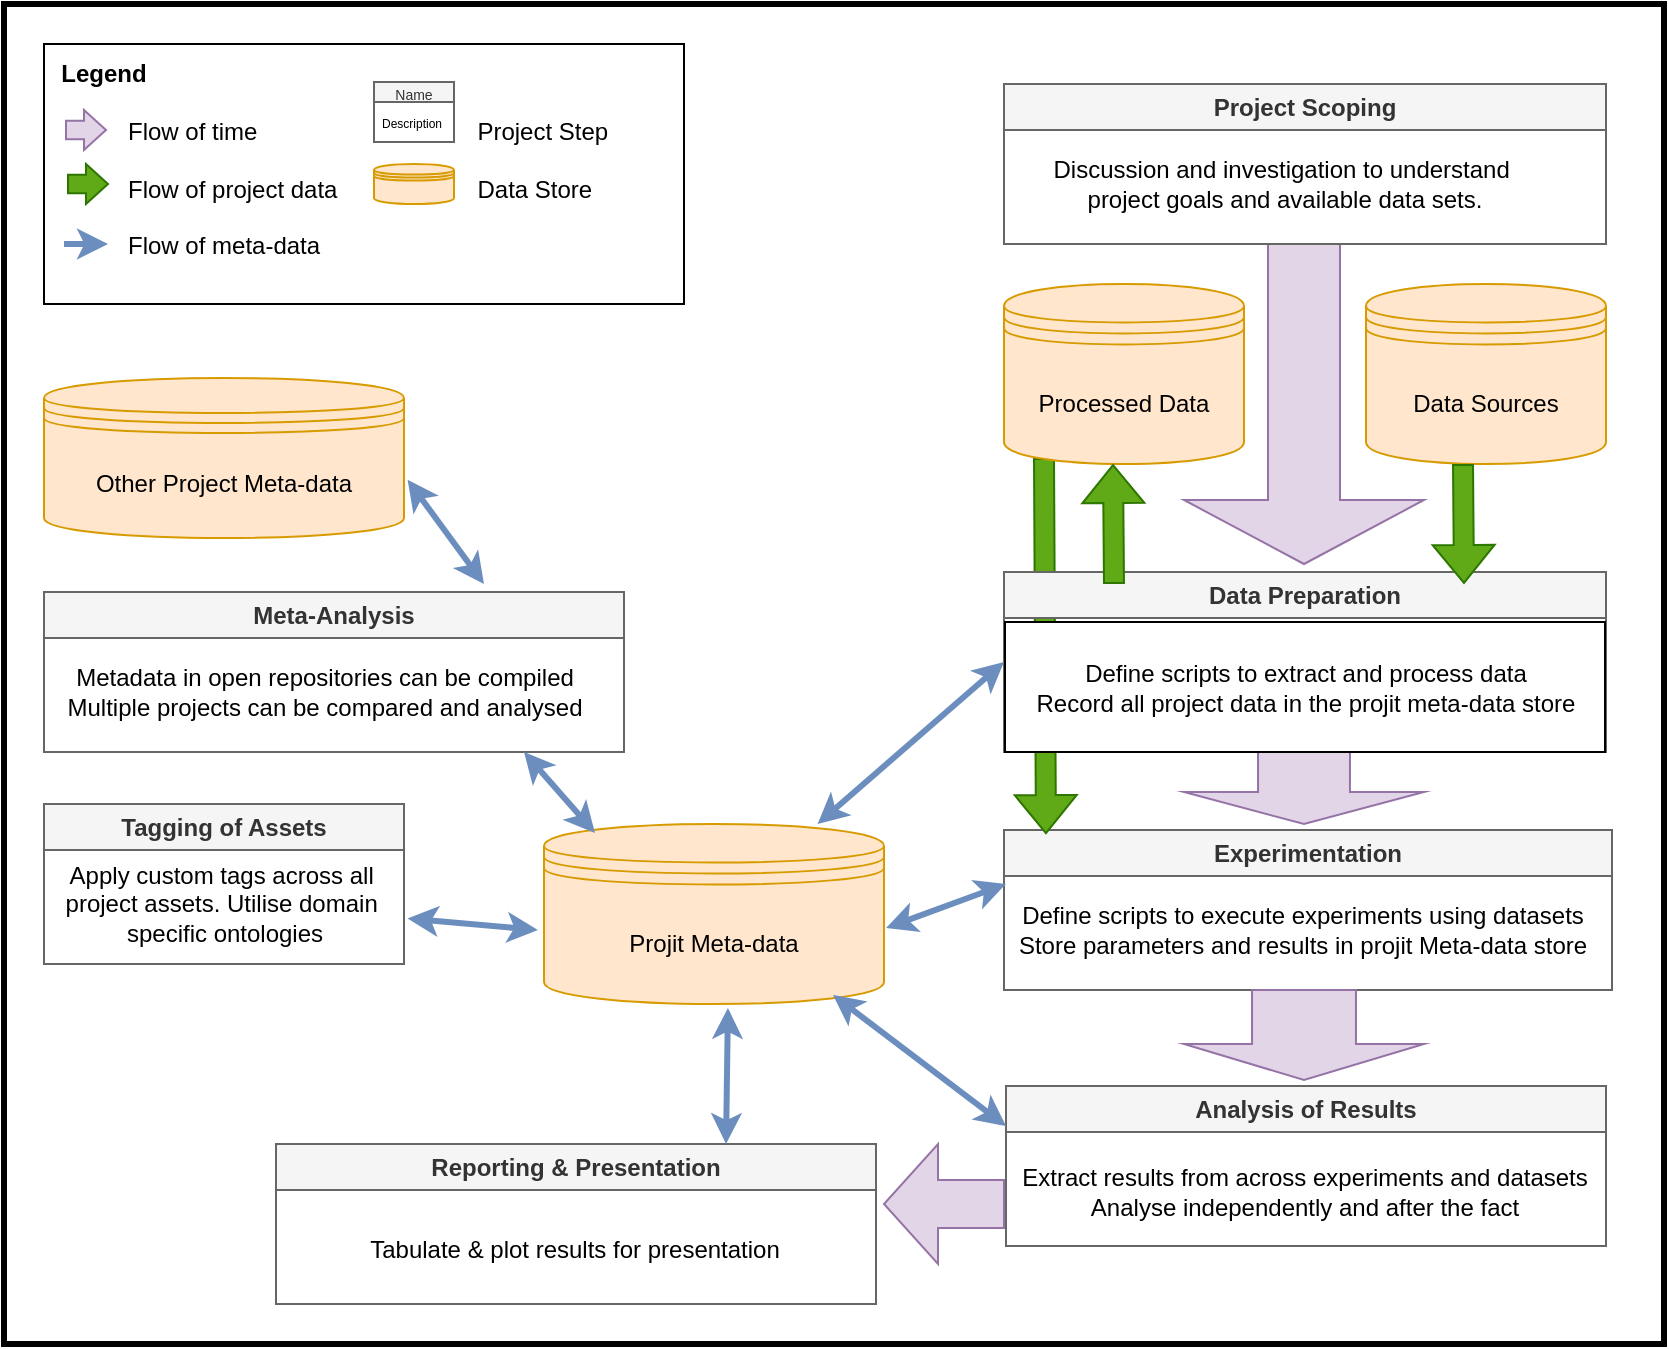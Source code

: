 <mxfile version="24.7.6">
  <diagram name="Page-1" id="1oxovvhrkwaGEaMZ6Zkm">
    <mxGraphModel dx="1949" dy="1912" grid="1" gridSize="10" guides="1" tooltips="1" connect="1" arrows="1" fold="1" page="1" pageScale="1" pageWidth="827" pageHeight="1169" math="0" shadow="0">
      <root>
        <mxCell id="0" />
        <mxCell id="1" parent="0" />
        <mxCell id="l6DddevNV_OksBh4ngpC-37" value="" style="rounded=0;whiteSpace=wrap;html=1;strokeWidth=3;" vertex="1" parent="1">
          <mxGeometry x="-3" width="830" height="670" as="geometry" />
        </mxCell>
        <mxCell id="XCQ5zsaXB3w69v--F8P7-7" value="Experimentation" style="swimlane;whiteSpace=wrap;html=1;fillColor=#f5f5f5;fontColor=#333333;strokeColor=#666666;" parent="1" vertex="1">
          <mxGeometry x="497" y="413" width="304" height="80" as="geometry" />
        </mxCell>
        <mxCell id="BoOxfsQ376VUfxmOBauW-3" value="Define scripts to execute experiments using datasets&lt;br&gt;Store parameters and results in projit Meta-data store" style="text;html=1;align=center;verticalAlign=middle;resizable=0;points=[];autosize=1;strokeColor=none;fillColor=none;" parent="XCQ5zsaXB3w69v--F8P7-7" vertex="1">
          <mxGeometry x="-6" y="30" width="310" height="40" as="geometry" />
        </mxCell>
        <mxCell id="l6DddevNV_OksBh4ngpC-4" value="" style="shape=singleArrow;direction=south;whiteSpace=wrap;html=1;fillColor=#e1d5e7;strokeColor=#9673a6;arrowWidth=0.383;arrowSize=0.356;" vertex="1" parent="1">
          <mxGeometry x="587" y="365" width="120" height="45" as="geometry" />
        </mxCell>
        <mxCell id="l6DddevNV_OksBh4ngpC-17" value="" style="shape=flexArrow;endArrow=classic;html=1;rounded=0;fillColor=#60a917;fillStyle=solid;strokeColor=#2D7600;entryX=0.069;entryY=0.026;entryDx=0;entryDy=0;entryPerimeter=0;" edge="1" parent="1" target="XCQ5zsaXB3w69v--F8P7-7">
          <mxGeometry width="50" height="50" relative="1" as="geometry">
            <mxPoint x="517" y="227" as="sourcePoint" />
            <mxPoint x="517" y="407" as="targetPoint" />
          </mxGeometry>
        </mxCell>
        <mxCell id="l6DddevNV_OksBh4ngpC-8" value="" style="shape=singleArrow;direction=south;whiteSpace=wrap;html=1;fillColor=#e1d5e7;strokeColor=#9673a6;" vertex="1" parent="1">
          <mxGeometry x="587" y="120" width="120" height="160" as="geometry" />
        </mxCell>
        <mxCell id="XCQ5zsaXB3w69v--F8P7-1" value="Data Sources" style="shape=datastore;whiteSpace=wrap;html=1;fillColor=#ffe6cc;strokeColor=#d79b00;" parent="1" vertex="1">
          <mxGeometry x="678" y="140" width="120" height="90" as="geometry" />
        </mxCell>
        <mxCell id="XCQ5zsaXB3w69v--F8P7-2" value="Data Preparation" style="swimlane;whiteSpace=wrap;html=1;fillColor=#f5f5f5;fontColor=#333333;strokeColor=#666666;" parent="1" vertex="1">
          <mxGeometry x="497" y="284" width="301" height="90" as="geometry" />
        </mxCell>
        <mxCell id="l6DddevNV_OksBh4ngpC-27" value="&lt;div style=&quot;text-wrap: nowrap;&quot;&gt;&lt;span style=&quot;background-color: initial;&quot;&gt;Define scripts to extract and process data&lt;/span&gt;&lt;br&gt;&lt;/div&gt;&lt;span style=&quot;text-wrap: nowrap;&quot;&gt;Record all project data in the projit meta-data store&lt;/span&gt;" style="rounded=0;whiteSpace=wrap;html=1;" vertex="1" parent="XCQ5zsaXB3w69v--F8P7-2">
          <mxGeometry x="0.5" y="25" width="300" height="65" as="geometry" />
        </mxCell>
        <mxCell id="XCQ5zsaXB3w69v--F8P7-4" value="Projit Meta-data" style="shape=datastore;whiteSpace=wrap;html=1;fillColor=#ffe6cc;strokeColor=#d79b00;" parent="1" vertex="1">
          <mxGeometry x="267" y="410" width="170" height="90" as="geometry" />
        </mxCell>
        <mxCell id="XCQ5zsaXB3w69v--F8P7-5" value="Processed Data" style="shape=datastore;whiteSpace=wrap;html=1;fillColor=#ffe6cc;strokeColor=#d79b00;" parent="1" vertex="1">
          <mxGeometry x="497" y="140" width="120" height="90" as="geometry" />
        </mxCell>
        <mxCell id="XCQ5zsaXB3w69v--F8P7-14" value="Meta-Analysis" style="swimlane;whiteSpace=wrap;html=1;fillColor=#f5f5f5;fontColor=#333333;strokeColor=#666666;" parent="1" vertex="1">
          <mxGeometry x="17" y="294" width="290" height="80" as="geometry" />
        </mxCell>
        <mxCell id="BoOxfsQ376VUfxmOBauW-11" value="Metadata in open repositories can be compiled&lt;br&gt;Multiple projects can be compared and analysed" style="text;html=1;align=center;verticalAlign=middle;resizable=0;points=[];autosize=1;strokeColor=none;fillColor=none;" parent="XCQ5zsaXB3w69v--F8P7-14" vertex="1">
          <mxGeometry y="30" width="280" height="40" as="geometry" />
        </mxCell>
        <mxCell id="BoOxfsQ376VUfxmOBauW-6" value="Tagging of Assets" style="swimlane;whiteSpace=wrap;html=1;fillColor=#f5f5f5;fontColor=#333333;strokeColor=#666666;" parent="1" vertex="1">
          <mxGeometry x="17" y="400" width="180" height="80" as="geometry" />
        </mxCell>
        <mxCell id="BoOxfsQ376VUfxmOBauW-8" value="Apply custom tags across all&amp;nbsp;&lt;div&gt;project assets. Utilise domain&amp;nbsp;&lt;/div&gt;&lt;div&gt;specific ontologies&lt;/div&gt;" style="text;html=1;align=center;verticalAlign=middle;resizable=0;points=[];autosize=1;strokeColor=none;fillColor=none;" parent="BoOxfsQ376VUfxmOBauW-6" vertex="1">
          <mxGeometry y="20" width="180" height="60" as="geometry" />
        </mxCell>
        <mxCell id="BoOxfsQ376VUfxmOBauW-9" value="Other Project Meta-data" style="shape=datastore;whiteSpace=wrap;html=1;fillColor=#ffe6cc;strokeColor=#d79b00;" parent="1" vertex="1">
          <mxGeometry x="17" y="187" width="180" height="80" as="geometry" />
        </mxCell>
        <mxCell id="l6DddevNV_OksBh4ngpC-2" value="" style="group" vertex="1" connectable="0" parent="1">
          <mxGeometry x="492" y="541" width="310" height="80" as="geometry" />
        </mxCell>
        <mxCell id="XCQ5zsaXB3w69v--F8P7-8" value="Analysis of Results" style="swimlane;whiteSpace=wrap;html=1;fillColor=#f5f5f5;fontColor=#333333;strokeColor=#666666;" parent="l6DddevNV_OksBh4ngpC-2" vertex="1">
          <mxGeometry x="6" width="300" height="80" as="geometry" />
        </mxCell>
        <mxCell id="BoOxfsQ376VUfxmOBauW-5" value="Extract results from across experiments and datasets&lt;br&gt;Analyse independently and after the fact" style="text;html=1;align=center;verticalAlign=middle;resizable=0;points=[];autosize=1;strokeColor=none;fillColor=none;" parent="l6DddevNV_OksBh4ngpC-2" vertex="1">
          <mxGeometry y="33" width="310" height="40" as="geometry" />
        </mxCell>
        <mxCell id="XCQ5zsaXB3w69v--F8P7-10" value="" style="shape=flexArrow;endArrow=classic;html=1;rounded=0;fillColor=#60a917;fillStyle=solid;strokeColor=#2D7600;" parent="1" edge="1">
          <mxGeometry width="50" height="50" relative="1" as="geometry">
            <mxPoint x="726.5" y="230" as="sourcePoint" />
            <mxPoint x="727" y="290" as="targetPoint" />
          </mxGeometry>
        </mxCell>
        <mxCell id="XCQ5zsaXB3w69v--F8P7-11" value="" style="shape=flexArrow;endArrow=classic;html=1;rounded=0;fillColor=#60a917;fillStyle=solid;strokeColor=#2D7600;" parent="1" edge="1">
          <mxGeometry width="50" height="50" relative="1" as="geometry">
            <mxPoint x="552" y="290" as="sourcePoint" />
            <mxPoint x="551.5" y="230" as="targetPoint" />
          </mxGeometry>
        </mxCell>
        <mxCell id="l6DddevNV_OksBh4ngpC-5" value="" style="shape=singleArrow;direction=south;whiteSpace=wrap;html=1;fillColor=#e1d5e7;strokeColor=#9673a6;arrowWidth=0.433;arrowSize=0.4;" vertex="1" parent="1">
          <mxGeometry x="587" y="493" width="120" height="45" as="geometry" />
        </mxCell>
        <mxCell id="l6DddevNV_OksBh4ngpC-6" value="Project Scoping" style="swimlane;whiteSpace=wrap;html=1;fillColor=#f5f5f5;fontColor=#333333;strokeColor=#666666;" vertex="1" parent="1">
          <mxGeometry x="497" y="40" width="301" height="80" as="geometry" />
        </mxCell>
        <mxCell id="l6DddevNV_OksBh4ngpC-7" value="Discussion and investigation to understand&amp;nbsp;&lt;div&gt;project goals and available data sets.&lt;/div&gt;" style="text;html=1;align=center;verticalAlign=middle;resizable=0;points=[];autosize=1;strokeColor=none;fillColor=none;" vertex="1" parent="l6DddevNV_OksBh4ngpC-6">
          <mxGeometry x="15" y="30" width="250" height="40" as="geometry" />
        </mxCell>
        <mxCell id="l6DddevNV_OksBh4ngpC-9" value="" style="group" vertex="1" connectable="0" parent="1">
          <mxGeometry x="127" y="570" width="310" height="80" as="geometry" />
        </mxCell>
        <mxCell id="l6DddevNV_OksBh4ngpC-10" value="Reporting &amp;amp; Presentation" style="swimlane;whiteSpace=wrap;html=1;fillColor=#f5f5f5;fontColor=#333333;strokeColor=#666666;" vertex="1" parent="l6DddevNV_OksBh4ngpC-9">
          <mxGeometry x="6" width="300" height="80" as="geometry" />
        </mxCell>
        <mxCell id="l6DddevNV_OksBh4ngpC-11" value="Tabulate &amp;amp; plot results for presentation" style="text;html=1;align=center;verticalAlign=middle;resizable=0;points=[];autosize=1;strokeColor=none;fillColor=none;" vertex="1" parent="l6DddevNV_OksBh4ngpC-9">
          <mxGeometry x="40" y="38" width="230" height="30" as="geometry" />
        </mxCell>
        <mxCell id="l6DddevNV_OksBh4ngpC-12" value="" style="shape=singleArrow;direction=west;whiteSpace=wrap;html=1;fillColor=#e1d5e7;strokeColor=#9673a6;arrowWidth=0.4;arrowSize=0.45;" vertex="1" parent="1">
          <mxGeometry x="437" y="570" width="60" height="60" as="geometry" />
        </mxCell>
        <mxCell id="l6DddevNV_OksBh4ngpC-21" value="" style="endArrow=classic;startArrow=classic;html=1;rounded=0;entryX=0;entryY=0.5;entryDx=0;entryDy=0;fillColor=#dae8fc;strokeColor=#6c8ebf;strokeWidth=3;" edge="1" parent="1" source="XCQ5zsaXB3w69v--F8P7-4" target="XCQ5zsaXB3w69v--F8P7-2">
          <mxGeometry width="50" height="50" relative="1" as="geometry">
            <mxPoint x="387" y="240" as="sourcePoint" />
            <mxPoint x="437" y="190" as="targetPoint" />
          </mxGeometry>
        </mxCell>
        <mxCell id="l6DddevNV_OksBh4ngpC-22" value="" style="endArrow=classic;startArrow=classic;html=1;rounded=0;fillColor=#dae8fc;strokeColor=#6c8ebf;strokeWidth=3;exitX=1.006;exitY=0.578;exitDx=0;exitDy=0;exitPerimeter=0;" edge="1" parent="1" source="XCQ5zsaXB3w69v--F8P7-4">
          <mxGeometry width="50" height="50" relative="1" as="geometry">
            <mxPoint x="411" y="507" as="sourcePoint" />
            <mxPoint x="498" y="440" as="targetPoint" />
          </mxGeometry>
        </mxCell>
        <mxCell id="l6DddevNV_OksBh4ngpC-23" value="" style="endArrow=classic;startArrow=classic;html=1;rounded=0;entryX=0;entryY=0.25;entryDx=0;entryDy=0;fillColor=#dae8fc;strokeColor=#6c8ebf;strokeWidth=3;exitX=0.85;exitY=0.95;exitDx=0;exitDy=0;exitPerimeter=0;" edge="1" parent="1" source="XCQ5zsaXB3w69v--F8P7-4" target="XCQ5zsaXB3w69v--F8P7-8">
          <mxGeometry width="50" height="50" relative="1" as="geometry">
            <mxPoint x="387" y="538" as="sourcePoint" />
            <mxPoint x="474" y="471" as="targetPoint" />
          </mxGeometry>
        </mxCell>
        <mxCell id="l6DddevNV_OksBh4ngpC-24" value="" style="endArrow=classic;startArrow=classic;html=1;rounded=0;entryX=0.541;entryY=1.022;entryDx=0;entryDy=0;fillColor=#dae8fc;strokeColor=#6c8ebf;strokeWidth=3;entryPerimeter=0;exitX=0.75;exitY=0;exitDx=0;exitDy=0;" edge="1" parent="1" source="l6DddevNV_OksBh4ngpC-10" target="XCQ5zsaXB3w69v--F8P7-4">
          <mxGeometry width="50" height="50" relative="1" as="geometry">
            <mxPoint x="287" y="557" as="sourcePoint" />
            <mxPoint x="374" y="490" as="targetPoint" />
          </mxGeometry>
        </mxCell>
        <mxCell id="l6DddevNV_OksBh4ngpC-25" value="" style="endArrow=classic;startArrow=classic;html=1;rounded=0;entryX=-0.018;entryY=0.589;entryDx=0;entryDy=0;fillColor=#dae8fc;strokeColor=#6c8ebf;strokeWidth=3;entryPerimeter=0;exitX=1.01;exitY=0.621;exitDx=0;exitDy=0;exitPerimeter=0;" edge="1" parent="1" source="BoOxfsQ376VUfxmOBauW-8" target="XCQ5zsaXB3w69v--F8P7-4">
          <mxGeometry width="50" height="50" relative="1" as="geometry">
            <mxPoint x="237" y="528" as="sourcePoint" />
            <mxPoint x="238" y="440" as="targetPoint" />
          </mxGeometry>
        </mxCell>
        <mxCell id="l6DddevNV_OksBh4ngpC-26" value="" style="endArrow=classic;startArrow=classic;html=1;rounded=0;entryX=0.15;entryY=0.05;entryDx=0;entryDy=0;fillColor=#dae8fc;strokeColor=#6c8ebf;strokeWidth=3;entryPerimeter=0;" edge="1" parent="1" target="XCQ5zsaXB3w69v--F8P7-4">
          <mxGeometry width="50" height="50" relative="1" as="geometry">
            <mxPoint x="257" y="374" as="sourcePoint" />
            <mxPoint x="274" y="386" as="targetPoint" />
          </mxGeometry>
        </mxCell>
        <mxCell id="BoOxfsQ376VUfxmOBauW-1" value="&lt;div&gt;&lt;/div&gt;" style="text;html=1;align=center;verticalAlign=middle;resizable=0;points=[];autosize=1;fillColor=default;" parent="1" vertex="1">
          <mxGeometry x="460" y="175" width="20" height="10" as="geometry" />
        </mxCell>
        <mxCell id="l6DddevNV_OksBh4ngpC-32" value="" style="endArrow=classic;startArrow=classic;html=1;rounded=0;fillColor=#dae8fc;strokeColor=#6c8ebf;strokeWidth=3;exitX=1.01;exitY=0.636;exitDx=0;exitDy=0;exitPerimeter=0;" edge="1" parent="1" source="BoOxfsQ376VUfxmOBauW-9">
          <mxGeometry width="50" height="50" relative="1" as="geometry">
            <mxPoint x="267" y="250" as="sourcePoint" />
            <mxPoint x="237" y="290" as="targetPoint" />
          </mxGeometry>
        </mxCell>
        <mxCell id="l6DddevNV_OksBh4ngpC-34" value="" style="group" vertex="1" connectable="0" parent="1">
          <mxGeometry x="17" y="20" width="320" height="130" as="geometry" />
        </mxCell>
        <mxCell id="l6DddevNV_OksBh4ngpC-13" value="&lt;b&gt;&amp;nbsp; Legend&lt;/b&gt;&lt;div&gt;&lt;br&gt;&lt;/div&gt;&lt;div&gt;&amp;nbsp; &amp;nbsp; &amp;nbsp; &amp;nbsp; &amp;nbsp; &amp;nbsp; Flow of time&amp;nbsp; &amp;nbsp; &amp;nbsp; &amp;nbsp; &amp;nbsp; &amp;nbsp; &amp;nbsp; &amp;nbsp; &amp;nbsp; &amp;nbsp; &amp;nbsp; &amp;nbsp; &amp;nbsp; &amp;nbsp; &amp;nbsp; &amp;nbsp; &amp;nbsp;Project Step&lt;/div&gt;&lt;div&gt;&lt;br&gt;&lt;/div&gt;&lt;div&gt;&amp;nbsp; &amp;nbsp; &amp;nbsp; &amp;nbsp; &amp;nbsp; &amp;nbsp; Flow of project data&amp;nbsp; &amp;nbsp; &amp;nbsp; &amp;nbsp; &amp;nbsp; &amp;nbsp; &amp;nbsp; &amp;nbsp; &amp;nbsp; &amp;nbsp; &amp;nbsp;Data Store&lt;/div&gt;&lt;div&gt;&lt;br&gt;&lt;/div&gt;&lt;div&gt;&amp;nbsp; &amp;nbsp; &amp;nbsp; &amp;nbsp; &amp;nbsp; &amp;nbsp; Flow of meta-data&lt;/div&gt;&lt;div&gt;&lt;br&gt;&lt;/div&gt;" style="rounded=0;whiteSpace=wrap;html=1;align=left;" vertex="1" parent="l6DddevNV_OksBh4ngpC-34">
          <mxGeometry width="320" height="130" as="geometry" />
        </mxCell>
        <mxCell id="l6DddevNV_OksBh4ngpC-14" value="" style="shape=singleArrow;whiteSpace=wrap;html=1;fillColor=#e1d5e7;strokeColor=#9673a6;arrowWidth=0.467;arrowSize=0.55;" vertex="1" parent="l6DddevNV_OksBh4ngpC-34">
          <mxGeometry x="11" y="33" width="20" height="20" as="geometry" />
        </mxCell>
        <mxCell id="l6DddevNV_OksBh4ngpC-16" value="" style="shape=singleArrow;whiteSpace=wrap;html=1;fillColor=#60a917;strokeColor=#2D7600;arrowWidth=0.467;arrowSize=0.55;fontColor=#ffffff;" vertex="1" parent="l6DddevNV_OksBh4ngpC-34">
          <mxGeometry x="12" y="60" width="20" height="20" as="geometry" />
        </mxCell>
        <mxCell id="l6DddevNV_OksBh4ngpC-28" value="" style="endArrow=classic;startArrow=none;html=1;rounded=0;entryX=-0.018;entryY=0.589;entryDx=0;entryDy=0;fillColor=#dae8fc;strokeColor=#6c8ebf;strokeWidth=3;entryPerimeter=0;startFill=0;" edge="1" parent="l6DddevNV_OksBh4ngpC-34">
          <mxGeometry width="50" height="50" relative="1" as="geometry">
            <mxPoint x="10" y="100" as="sourcePoint" />
            <mxPoint x="32" y="100" as="targetPoint" />
          </mxGeometry>
        </mxCell>
        <mxCell id="l6DddevNV_OksBh4ngpC-29" value="" style="shape=datastore;whiteSpace=wrap;html=1;fillColor=#ffe6cc;strokeColor=#d79b00;" vertex="1" parent="l6DddevNV_OksBh4ngpC-34">
          <mxGeometry x="165" y="60" width="40" height="20" as="geometry" />
        </mxCell>
        <mxCell id="l6DddevNV_OksBh4ngpC-36" value="" style="group" vertex="1" connectable="0" parent="l6DddevNV_OksBh4ngpC-34">
          <mxGeometry x="156" y="19" width="60" height="34" as="geometry" />
        </mxCell>
        <mxCell id="l6DddevNV_OksBh4ngpC-30" value="&lt;font style=&quot;font-weight: normal; font-size: 7px;&quot;&gt;Name&lt;/font&gt;" style="swimlane;whiteSpace=wrap;html=1;startSize=10;fillColor=#f5f5f5;fontColor=#333333;strokeColor=#666666;" vertex="1" parent="l6DddevNV_OksBh4ngpC-36">
          <mxGeometry x="9" width="40" height="30" as="geometry" />
        </mxCell>
        <mxCell id="l6DddevNV_OksBh4ngpC-35" value="&lt;font style=&quot;font-size: 6px;&quot;&gt;Description&amp;nbsp; &amp;nbsp;&lt;/font&gt;" style="text;html=1;align=center;verticalAlign=middle;resizable=0;points=[];autosize=1;strokeColor=none;fillColor=none;" vertex="1" parent="l6DddevNV_OksBh4ngpC-36">
          <mxGeometry y="4" width="60" height="30" as="geometry" />
        </mxCell>
      </root>
    </mxGraphModel>
  </diagram>
</mxfile>
